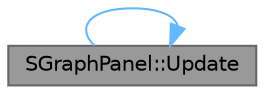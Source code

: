 digraph "SGraphPanel::Update"
{
 // INTERACTIVE_SVG=YES
 // LATEX_PDF_SIZE
  bgcolor="transparent";
  edge [fontname=Helvetica,fontsize=10,labelfontname=Helvetica,labelfontsize=10];
  node [fontname=Helvetica,fontsize=10,shape=box,height=0.2,width=0.4];
  rankdir="LR";
  Node1 [id="Node000001",label="SGraphPanel::Update",height=0.2,width=0.4,color="gray40", fillcolor="grey60", style="filled", fontcolor="black",tooltip="Update this GraphPanel to match the data that it is observing."];
  Node1 -> Node1 [id="edge1_Node000001_Node000001",color="steelblue1",style="solid",tooltip=" "];
}
